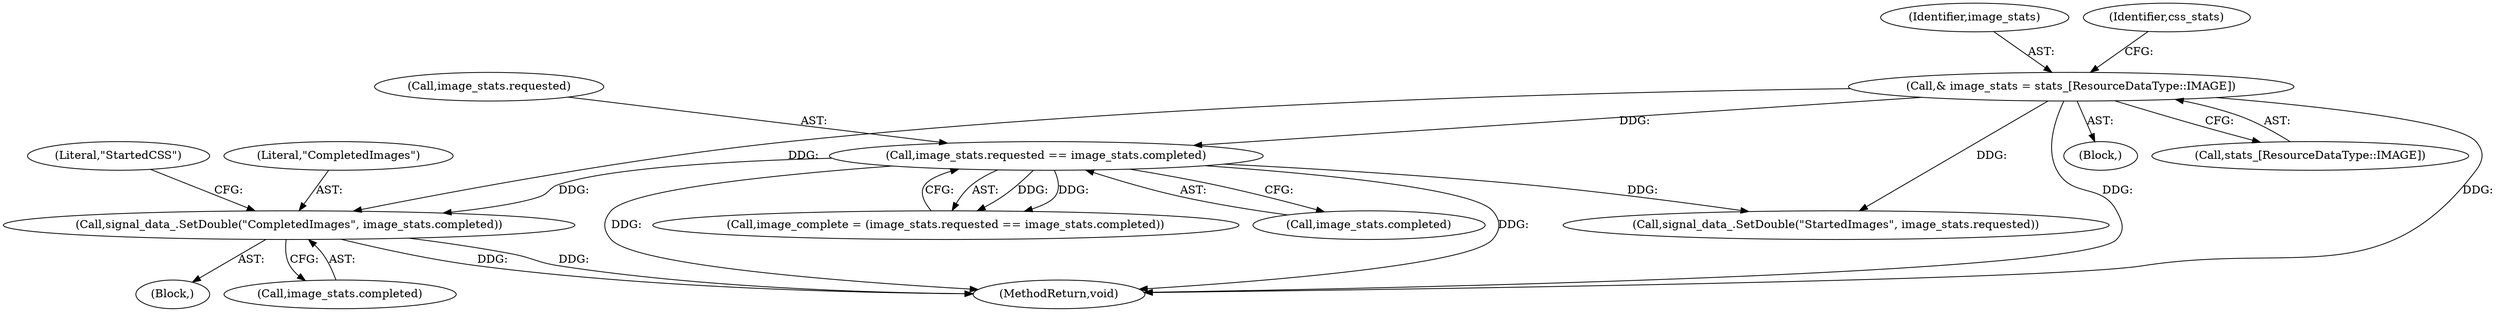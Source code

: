 digraph "0_Chrome_35eb28748d45b87695a69eceffaff73a0be476af_1@API" {
"1000231" [label="(Call,signal_data_.SetDouble(\"CompletedImages\", image_stats.completed))"];
"1000172" [label="(Call,& image_stats = stats_[ResourceDataType::IMAGE])"];
"1000192" [label="(Call,image_stats.requested == image_stats.completed)"];
"1000172" [label="(Call,& image_stats = stats_[ResourceDataType::IMAGE])"];
"1000356" [label="(MethodReturn,void)"];
"1000173" [label="(Identifier,image_stats)"];
"1000179" [label="(Identifier,css_stats)"];
"1000101" [label="(Block,)"];
"1000226" [label="(Call,signal_data_.SetDouble(\"StartedImages\", image_stats.requested))"];
"1000192" [label="(Call,image_stats.requested == image_stats.completed)"];
"1000237" [label="(Literal,\"StartedCSS\")"];
"1000190" [label="(Call,image_complete = (image_stats.requested == image_stats.completed))"];
"1000193" [label="(Call,image_stats.requested)"];
"1000174" [label="(Call,stats_[ResourceDataType::IMAGE])"];
"1000232" [label="(Literal,\"CompletedImages\")"];
"1000231" [label="(Call,signal_data_.SetDouble(\"CompletedImages\", image_stats.completed))"];
"1000225" [label="(Block,)"];
"1000196" [label="(Call,image_stats.completed)"];
"1000233" [label="(Call,image_stats.completed)"];
"1000231" -> "1000225"  [label="AST: "];
"1000231" -> "1000233"  [label="CFG: "];
"1000232" -> "1000231"  [label="AST: "];
"1000233" -> "1000231"  [label="AST: "];
"1000237" -> "1000231"  [label="CFG: "];
"1000231" -> "1000356"  [label="DDG: "];
"1000231" -> "1000356"  [label="DDG: "];
"1000172" -> "1000231"  [label="DDG: "];
"1000192" -> "1000231"  [label="DDG: "];
"1000172" -> "1000101"  [label="AST: "];
"1000172" -> "1000174"  [label="CFG: "];
"1000173" -> "1000172"  [label="AST: "];
"1000174" -> "1000172"  [label="AST: "];
"1000179" -> "1000172"  [label="CFG: "];
"1000172" -> "1000356"  [label="DDG: "];
"1000172" -> "1000356"  [label="DDG: "];
"1000172" -> "1000192"  [label="DDG: "];
"1000172" -> "1000226"  [label="DDG: "];
"1000192" -> "1000190"  [label="AST: "];
"1000192" -> "1000196"  [label="CFG: "];
"1000193" -> "1000192"  [label="AST: "];
"1000196" -> "1000192"  [label="AST: "];
"1000190" -> "1000192"  [label="CFG: "];
"1000192" -> "1000356"  [label="DDG: "];
"1000192" -> "1000356"  [label="DDG: "];
"1000192" -> "1000190"  [label="DDG: "];
"1000192" -> "1000190"  [label="DDG: "];
"1000192" -> "1000226"  [label="DDG: "];
}
